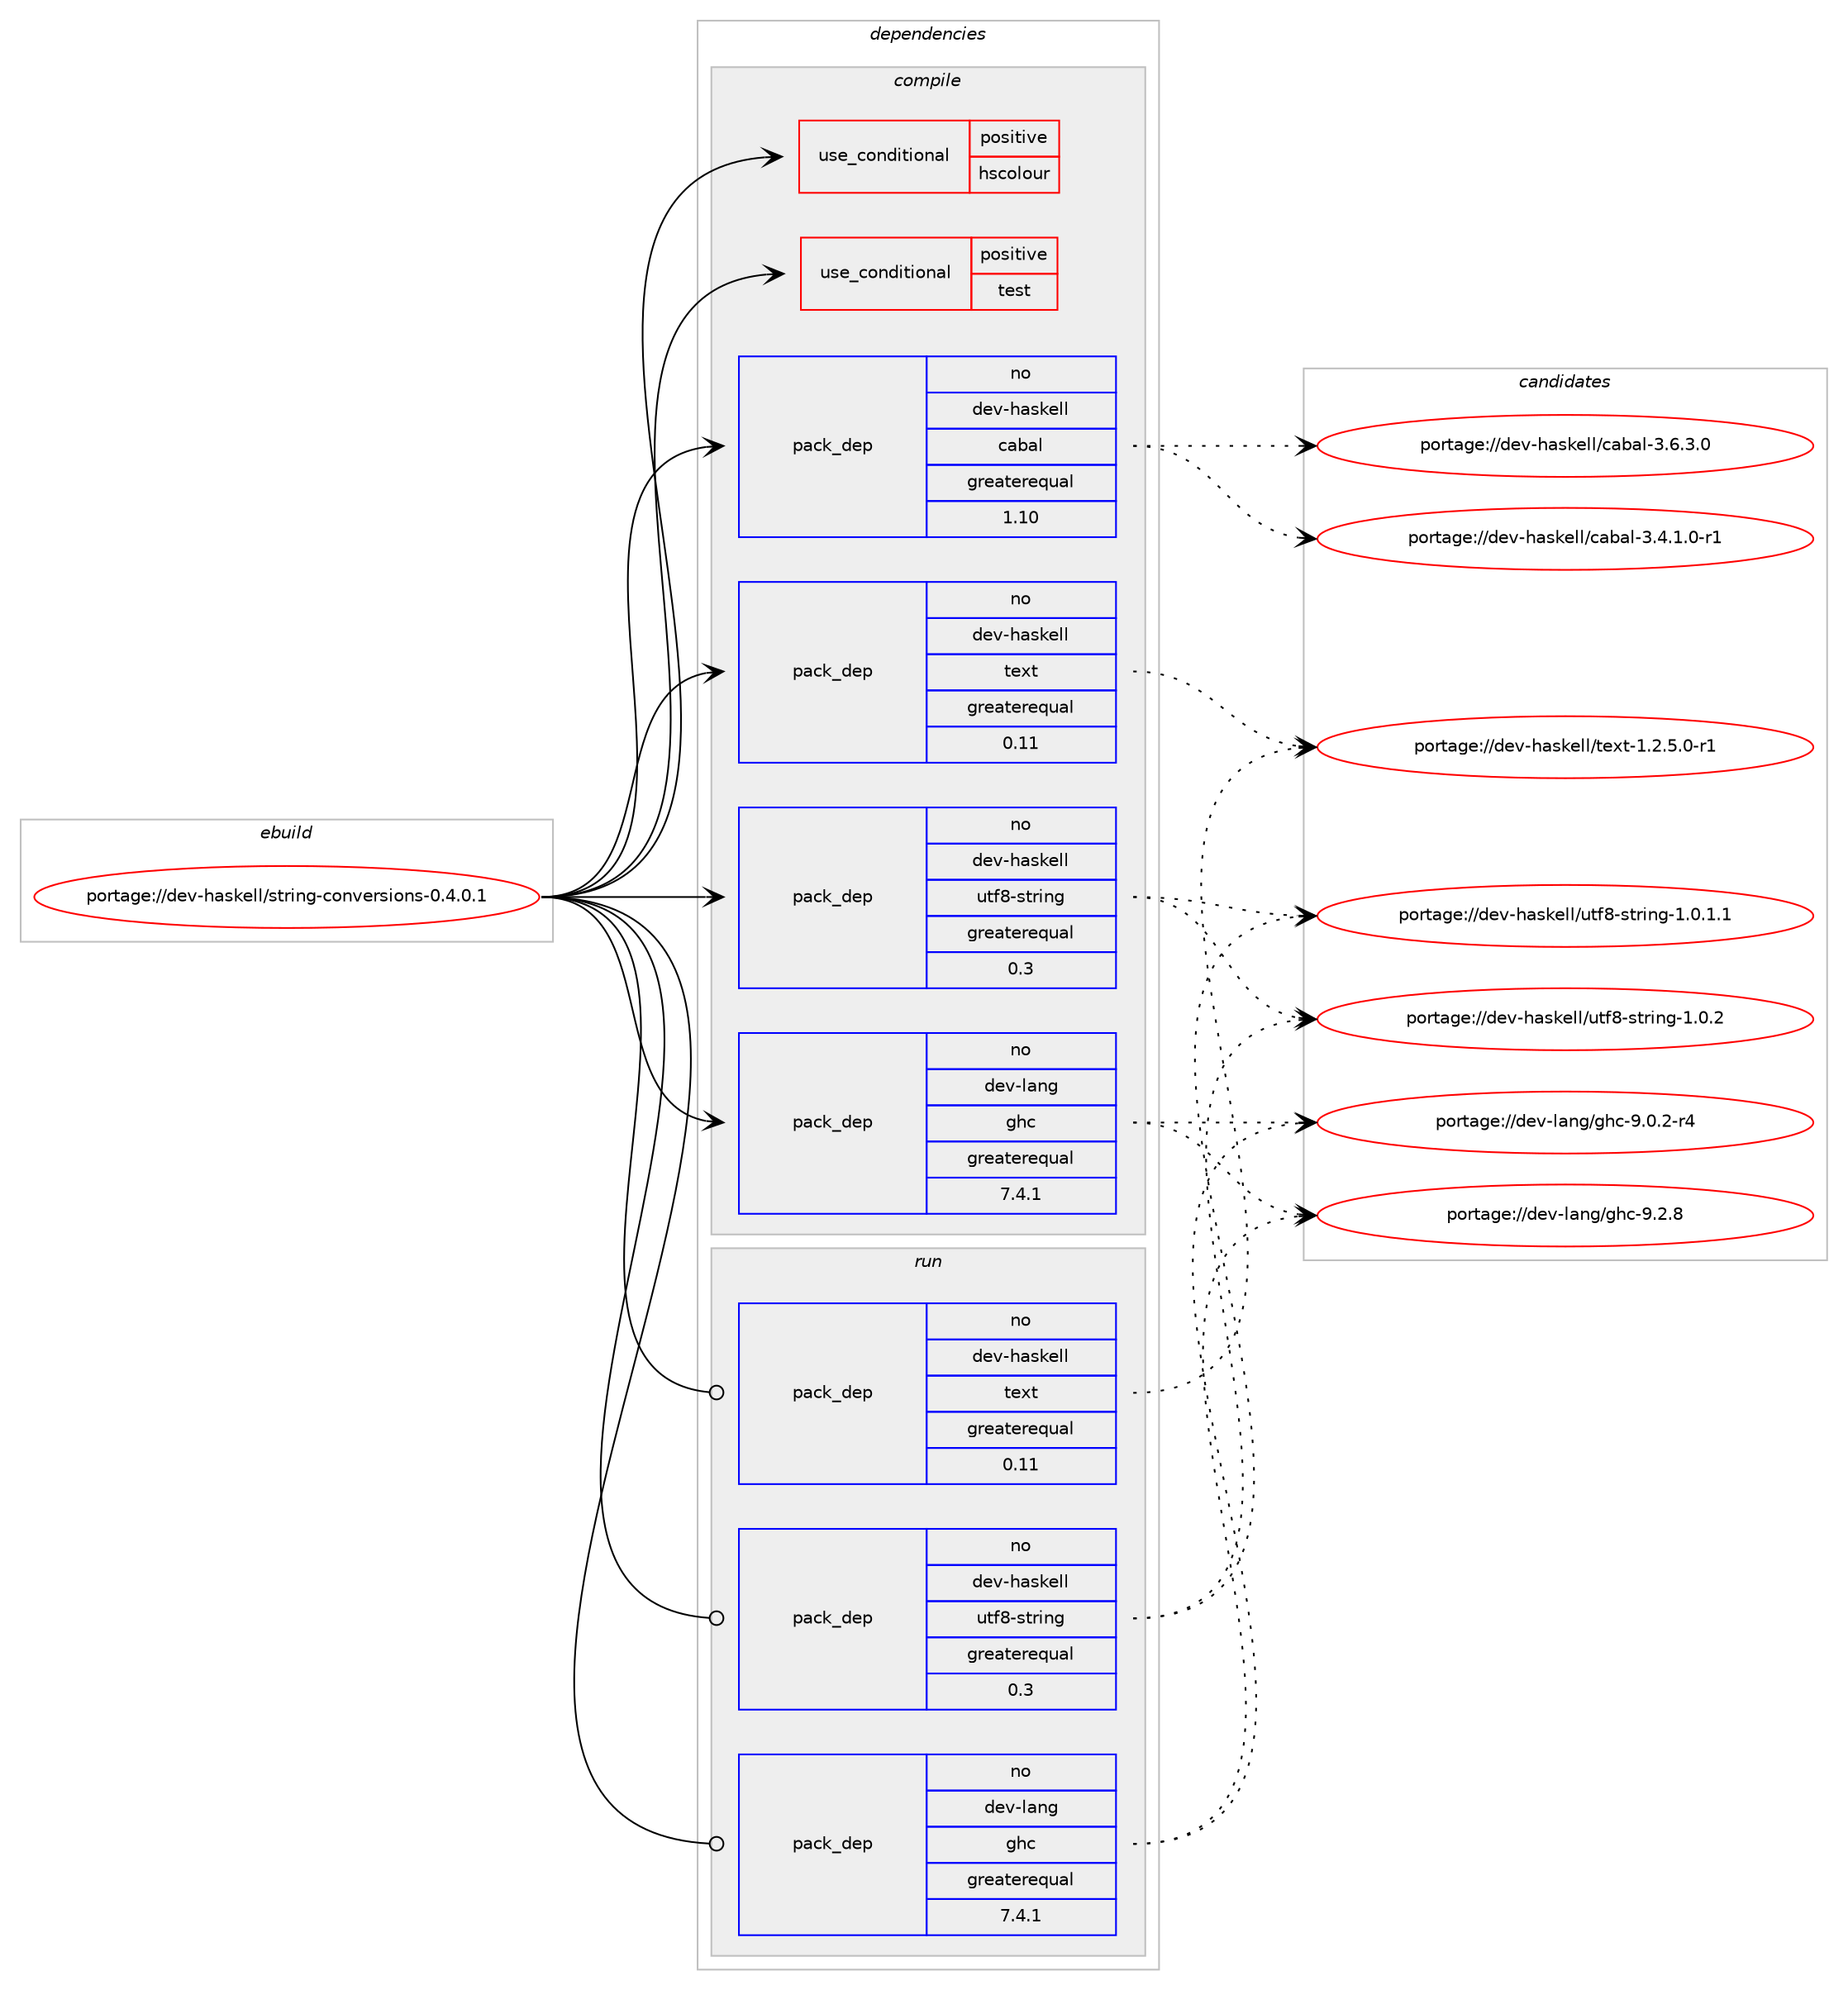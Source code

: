 digraph prolog {

# *************
# Graph options
# *************

newrank=true;
concentrate=true;
compound=true;
graph [rankdir=LR,fontname=Helvetica,fontsize=10,ranksep=1.5];#, ranksep=2.5, nodesep=0.2];
edge  [arrowhead=vee];
node  [fontname=Helvetica,fontsize=10];

# **********
# The ebuild
# **********

subgraph cluster_leftcol {
color=gray;
rank=same;
label=<<i>ebuild</i>>;
id [label="portage://dev-haskell/string-conversions-0.4.0.1", color=red, width=4, href="../dev-haskell/string-conversions-0.4.0.1.svg"];
}

# ****************
# The dependencies
# ****************

subgraph cluster_midcol {
color=gray;
label=<<i>dependencies</i>>;
subgraph cluster_compile {
fillcolor="#eeeeee";
style=filled;
label=<<i>compile</i>>;
subgraph cond20456 {
dependency43782 [label=<<TABLE BORDER="0" CELLBORDER="1" CELLSPACING="0" CELLPADDING="4"><TR><TD ROWSPAN="3" CELLPADDING="10">use_conditional</TD></TR><TR><TD>positive</TD></TR><TR><TD>hscolour</TD></TR></TABLE>>, shape=none, color=red];
# *** BEGIN UNKNOWN DEPENDENCY TYPE (TODO) ***
# dependency43782 -> package_dependency(portage://dev-haskell/string-conversions-0.4.0.1,install,no,dev-haskell,hscolour,none,[,,],[],[])
# *** END UNKNOWN DEPENDENCY TYPE (TODO) ***

}
id:e -> dependency43782:w [weight=20,style="solid",arrowhead="vee"];
subgraph cond20457 {
dependency43783 [label=<<TABLE BORDER="0" CELLBORDER="1" CELLSPACING="0" CELLPADDING="4"><TR><TD ROWSPAN="3" CELLPADDING="10">use_conditional</TD></TR><TR><TD>positive</TD></TR><TR><TD>test</TD></TR></TABLE>>, shape=none, color=red];
# *** BEGIN UNKNOWN DEPENDENCY TYPE (TODO) ***
# dependency43783 -> package_dependency(portage://dev-haskell/string-conversions-0.4.0.1,install,no,dev-haskell,hspec,none,[,,],[],[])
# *** END UNKNOWN DEPENDENCY TYPE (TODO) ***

# *** BEGIN UNKNOWN DEPENDENCY TYPE (TODO) ***
# dependency43783 -> package_dependency(portage://dev-haskell/string-conversions-0.4.0.1,install,no,dev-haskell,quickcheck,none,[,,],[],[])
# *** END UNKNOWN DEPENDENCY TYPE (TODO) ***

# *** BEGIN UNKNOWN DEPENDENCY TYPE (TODO) ***
# dependency43783 -> package_dependency(portage://dev-haskell/string-conversions-0.4.0.1,install,no,dev-haskell,quickcheck-instances,none,[,,],[],[])
# *** END UNKNOWN DEPENDENCY TYPE (TODO) ***

}
id:e -> dependency43783:w [weight=20,style="solid",arrowhead="vee"];
subgraph pack22335 {
dependency43784 [label=<<TABLE BORDER="0" CELLBORDER="1" CELLSPACING="0" CELLPADDING="4" WIDTH="220"><TR><TD ROWSPAN="6" CELLPADDING="30">pack_dep</TD></TR><TR><TD WIDTH="110">no</TD></TR><TR><TD>dev-haskell</TD></TR><TR><TD>cabal</TD></TR><TR><TD>greaterequal</TD></TR><TR><TD>1.10</TD></TR></TABLE>>, shape=none, color=blue];
}
id:e -> dependency43784:w [weight=20,style="solid",arrowhead="vee"];
subgraph pack22336 {
dependency43785 [label=<<TABLE BORDER="0" CELLBORDER="1" CELLSPACING="0" CELLPADDING="4" WIDTH="220"><TR><TD ROWSPAN="6" CELLPADDING="30">pack_dep</TD></TR><TR><TD WIDTH="110">no</TD></TR><TR><TD>dev-haskell</TD></TR><TR><TD>text</TD></TR><TR><TD>greaterequal</TD></TR><TR><TD>0.11</TD></TR></TABLE>>, shape=none, color=blue];
}
id:e -> dependency43785:w [weight=20,style="solid",arrowhead="vee"];
subgraph pack22337 {
dependency43786 [label=<<TABLE BORDER="0" CELLBORDER="1" CELLSPACING="0" CELLPADDING="4" WIDTH="220"><TR><TD ROWSPAN="6" CELLPADDING="30">pack_dep</TD></TR><TR><TD WIDTH="110">no</TD></TR><TR><TD>dev-haskell</TD></TR><TR><TD>utf8-string</TD></TR><TR><TD>greaterequal</TD></TR><TR><TD>0.3</TD></TR></TABLE>>, shape=none, color=blue];
}
id:e -> dependency43786:w [weight=20,style="solid",arrowhead="vee"];
subgraph pack22338 {
dependency43787 [label=<<TABLE BORDER="0" CELLBORDER="1" CELLSPACING="0" CELLPADDING="4" WIDTH="220"><TR><TD ROWSPAN="6" CELLPADDING="30">pack_dep</TD></TR><TR><TD WIDTH="110">no</TD></TR><TR><TD>dev-lang</TD></TR><TR><TD>ghc</TD></TR><TR><TD>greaterequal</TD></TR><TR><TD>7.4.1</TD></TR></TABLE>>, shape=none, color=blue];
}
id:e -> dependency43787:w [weight=20,style="solid",arrowhead="vee"];
}
subgraph cluster_compileandrun {
fillcolor="#eeeeee";
style=filled;
label=<<i>compile and run</i>>;
}
subgraph cluster_run {
fillcolor="#eeeeee";
style=filled;
label=<<i>run</i>>;
subgraph pack22339 {
dependency43788 [label=<<TABLE BORDER="0" CELLBORDER="1" CELLSPACING="0" CELLPADDING="4" WIDTH="220"><TR><TD ROWSPAN="6" CELLPADDING="30">pack_dep</TD></TR><TR><TD WIDTH="110">no</TD></TR><TR><TD>dev-haskell</TD></TR><TR><TD>text</TD></TR><TR><TD>greaterequal</TD></TR><TR><TD>0.11</TD></TR></TABLE>>, shape=none, color=blue];
}
id:e -> dependency43788:w [weight=20,style="solid",arrowhead="odot"];
subgraph pack22340 {
dependency43789 [label=<<TABLE BORDER="0" CELLBORDER="1" CELLSPACING="0" CELLPADDING="4" WIDTH="220"><TR><TD ROWSPAN="6" CELLPADDING="30">pack_dep</TD></TR><TR><TD WIDTH="110">no</TD></TR><TR><TD>dev-haskell</TD></TR><TR><TD>utf8-string</TD></TR><TR><TD>greaterequal</TD></TR><TR><TD>0.3</TD></TR></TABLE>>, shape=none, color=blue];
}
id:e -> dependency43789:w [weight=20,style="solid",arrowhead="odot"];
subgraph pack22341 {
dependency43790 [label=<<TABLE BORDER="0" CELLBORDER="1" CELLSPACING="0" CELLPADDING="4" WIDTH="220"><TR><TD ROWSPAN="6" CELLPADDING="30">pack_dep</TD></TR><TR><TD WIDTH="110">no</TD></TR><TR><TD>dev-lang</TD></TR><TR><TD>ghc</TD></TR><TR><TD>greaterequal</TD></TR><TR><TD>7.4.1</TD></TR></TABLE>>, shape=none, color=blue];
}
id:e -> dependency43790:w [weight=20,style="solid",arrowhead="odot"];
# *** BEGIN UNKNOWN DEPENDENCY TYPE (TODO) ***
# id -> package_dependency(portage://dev-haskell/string-conversions-0.4.0.1,run,no,dev-lang,ghc,none,[,,],any_same_slot,[use(optenable(profile),none)])
# *** END UNKNOWN DEPENDENCY TYPE (TODO) ***

}
}

# **************
# The candidates
# **************

subgraph cluster_choices {
rank=same;
color=gray;
label=<<i>candidates</i>>;

subgraph choice22335 {
color=black;
nodesep=1;
choice1001011184510497115107101108108479997989710845514652464946484511449 [label="portage://dev-haskell/cabal-3.4.1.0-r1", color=red, width=4,href="../dev-haskell/cabal-3.4.1.0-r1.svg"];
choice100101118451049711510710110810847999798971084551465446514648 [label="portage://dev-haskell/cabal-3.6.3.0", color=red, width=4,href="../dev-haskell/cabal-3.6.3.0.svg"];
dependency43784:e -> choice1001011184510497115107101108108479997989710845514652464946484511449:w [style=dotted,weight="100"];
dependency43784:e -> choice100101118451049711510710110810847999798971084551465446514648:w [style=dotted,weight="100"];
}
subgraph choice22336 {
color=black;
nodesep=1;
choice10010111845104971151071011081084711610112011645494650465346484511449 [label="portage://dev-haskell/text-1.2.5.0-r1", color=red, width=4,href="../dev-haskell/text-1.2.5.0-r1.svg"];
dependency43785:e -> choice10010111845104971151071011081084711610112011645494650465346484511449:w [style=dotted,weight="100"];
}
subgraph choice22337 {
color=black;
nodesep=1;
choice10010111845104971151071011081084711711610256451151161141051101034549464846494649 [label="portage://dev-haskell/utf8-string-1.0.1.1", color=red, width=4,href="../dev-haskell/utf8-string-1.0.1.1.svg"];
choice1001011184510497115107101108108471171161025645115116114105110103454946484650 [label="portage://dev-haskell/utf8-string-1.0.2", color=red, width=4,href="../dev-haskell/utf8-string-1.0.2.svg"];
dependency43786:e -> choice10010111845104971151071011081084711711610256451151161141051101034549464846494649:w [style=dotted,weight="100"];
dependency43786:e -> choice1001011184510497115107101108108471171161025645115116114105110103454946484650:w [style=dotted,weight="100"];
}
subgraph choice22338 {
color=black;
nodesep=1;
choice100101118451089711010347103104994557464846504511452 [label="portage://dev-lang/ghc-9.0.2-r4", color=red, width=4,href="../dev-lang/ghc-9.0.2-r4.svg"];
choice10010111845108971101034710310499455746504656 [label="portage://dev-lang/ghc-9.2.8", color=red, width=4,href="../dev-lang/ghc-9.2.8.svg"];
dependency43787:e -> choice100101118451089711010347103104994557464846504511452:w [style=dotted,weight="100"];
dependency43787:e -> choice10010111845108971101034710310499455746504656:w [style=dotted,weight="100"];
}
subgraph choice22339 {
color=black;
nodesep=1;
choice10010111845104971151071011081084711610112011645494650465346484511449 [label="portage://dev-haskell/text-1.2.5.0-r1", color=red, width=4,href="../dev-haskell/text-1.2.5.0-r1.svg"];
dependency43788:e -> choice10010111845104971151071011081084711610112011645494650465346484511449:w [style=dotted,weight="100"];
}
subgraph choice22340 {
color=black;
nodesep=1;
choice10010111845104971151071011081084711711610256451151161141051101034549464846494649 [label="portage://dev-haskell/utf8-string-1.0.1.1", color=red, width=4,href="../dev-haskell/utf8-string-1.0.1.1.svg"];
choice1001011184510497115107101108108471171161025645115116114105110103454946484650 [label="portage://dev-haskell/utf8-string-1.0.2", color=red, width=4,href="../dev-haskell/utf8-string-1.0.2.svg"];
dependency43789:e -> choice10010111845104971151071011081084711711610256451151161141051101034549464846494649:w [style=dotted,weight="100"];
dependency43789:e -> choice1001011184510497115107101108108471171161025645115116114105110103454946484650:w [style=dotted,weight="100"];
}
subgraph choice22341 {
color=black;
nodesep=1;
choice100101118451089711010347103104994557464846504511452 [label="portage://dev-lang/ghc-9.0.2-r4", color=red, width=4,href="../dev-lang/ghc-9.0.2-r4.svg"];
choice10010111845108971101034710310499455746504656 [label="portage://dev-lang/ghc-9.2.8", color=red, width=4,href="../dev-lang/ghc-9.2.8.svg"];
dependency43790:e -> choice100101118451089711010347103104994557464846504511452:w [style=dotted,weight="100"];
dependency43790:e -> choice10010111845108971101034710310499455746504656:w [style=dotted,weight="100"];
}
}

}

